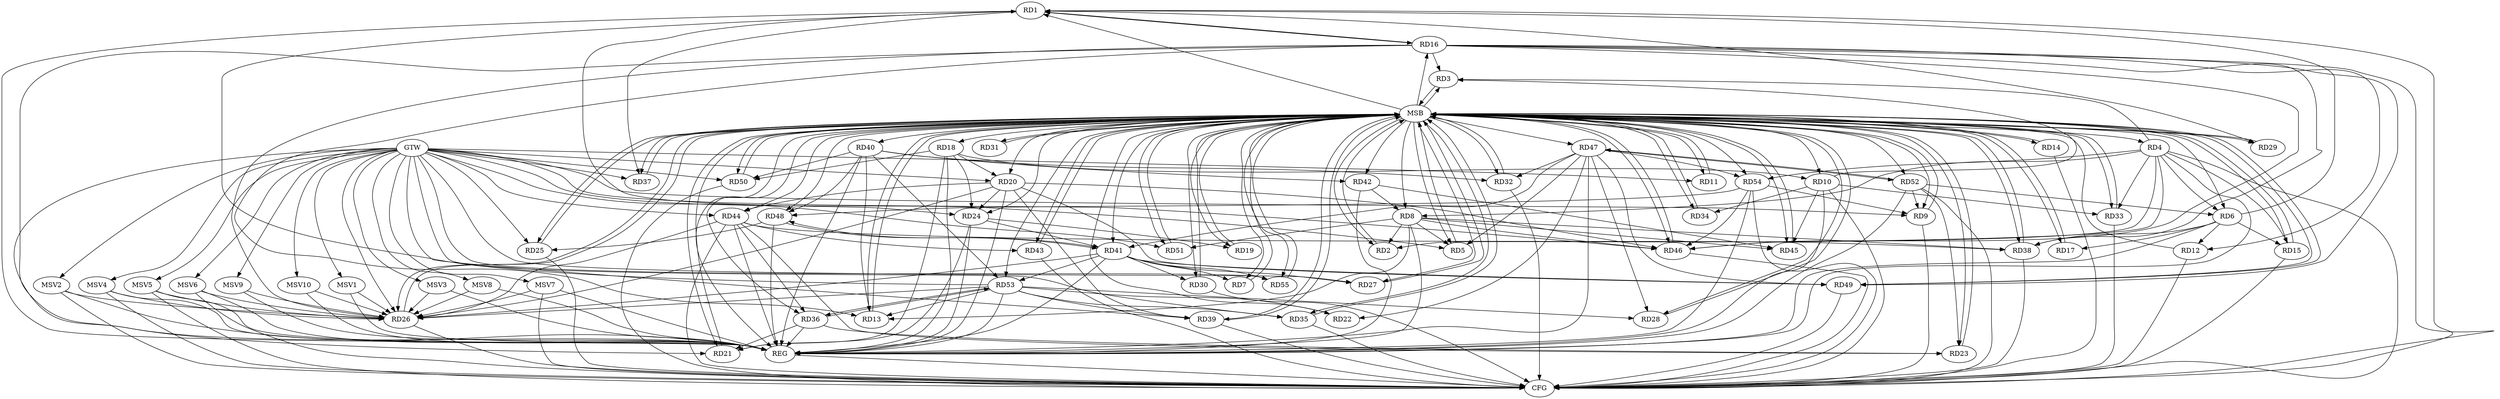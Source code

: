 strict digraph G {
  RD1 [ label="RD1" ];
  RD2 [ label="RD2" ];
  RD3 [ label="RD3" ];
  RD4 [ label="RD4" ];
  RD5 [ label="RD5" ];
  RD6 [ label="RD6" ];
  RD7 [ label="RD7" ];
  RD8 [ label="RD8" ];
  RD9 [ label="RD9" ];
  RD10 [ label="RD10" ];
  RD11 [ label="RD11" ];
  RD12 [ label="RD12" ];
  RD13 [ label="RD13" ];
  RD14 [ label="RD14" ];
  RD15 [ label="RD15" ];
  RD16 [ label="RD16" ];
  RD17 [ label="RD17" ];
  RD18 [ label="RD18" ];
  RD19 [ label="RD19" ];
  RD20 [ label="RD20" ];
  RD21 [ label="RD21" ];
  RD22 [ label="RD22" ];
  RD23 [ label="RD23" ];
  RD24 [ label="RD24" ];
  RD25 [ label="RD25" ];
  RD26 [ label="RD26" ];
  RD27 [ label="RD27" ];
  RD28 [ label="RD28" ];
  RD29 [ label="RD29" ];
  RD30 [ label="RD30" ];
  RD31 [ label="RD31" ];
  RD32 [ label="RD32" ];
  RD33 [ label="RD33" ];
  RD34 [ label="RD34" ];
  RD35 [ label="RD35" ];
  RD36 [ label="RD36" ];
  RD37 [ label="RD37" ];
  RD38 [ label="RD38" ];
  RD39 [ label="RD39" ];
  RD40 [ label="RD40" ];
  RD41 [ label="RD41" ];
  RD42 [ label="RD42" ];
  RD43 [ label="RD43" ];
  RD44 [ label="RD44" ];
  RD45 [ label="RD45" ];
  RD46 [ label="RD46" ];
  RD47 [ label="RD47" ];
  RD48 [ label="RD48" ];
  RD49 [ label="RD49" ];
  RD50 [ label="RD50" ];
  RD51 [ label="RD51" ];
  RD52 [ label="RD52" ];
  RD53 [ label="RD53" ];
  RD54 [ label="RD54" ];
  RD55 [ label="RD55" ];
  GTW [ label="GTW" ];
  REG [ label="REG" ];
  MSB [ label="MSB" ];
  CFG [ label="CFG" ];
  MSV1 [ label="MSV1" ];
  MSV2 [ label="MSV2" ];
  MSV3 [ label="MSV3" ];
  MSV4 [ label="MSV4" ];
  MSV5 [ label="MSV5" ];
  MSV6 [ label="MSV6" ];
  MSV7 [ label="MSV7" ];
  MSV8 [ label="MSV8" ];
  MSV9 [ label="MSV9" ];
  MSV10 [ label="MSV10" ];
  RD6 -> RD1;
  RD1 -> RD16;
  RD16 -> RD1;
  RD1 -> RD24;
  RD1 -> RD29;
  RD1 -> RD37;
  RD53 -> RD1;
  RD4 -> RD2;
  RD8 -> RD2;
  RD4 -> RD3;
  RD10 -> RD3;
  RD16 -> RD3;
  RD4 -> RD6;
  RD4 -> RD8;
  RD4 -> RD15;
  RD4 -> RD33;
  RD4 -> RD46;
  RD4 -> RD54;
  RD8 -> RD5;
  RD47 -> RD5;
  RD6 -> RD12;
  RD6 -> RD15;
  RD6 -> RD17;
  RD6 -> RD38;
  RD52 -> RD6;
  RD41 -> RD7;
  RD8 -> RD13;
  RD8 -> RD38;
  RD42 -> RD8;
  RD8 -> RD45;
  RD8 -> RD46;
  RD8 -> RD51;
  RD52 -> RD9;
  RD54 -> RD9;
  RD18 -> RD10;
  RD10 -> RD33;
  RD10 -> RD34;
  RD10 -> RD45;
  RD16 -> RD12;
  RD16 -> RD13;
  RD40 -> RD13;
  RD53 -> RD13;
  RD16 -> RD26;
  RD16 -> RD38;
  RD16 -> RD46;
  RD16 -> RD49;
  RD18 -> RD20;
  RD18 -> RD21;
  RD18 -> RD24;
  RD18 -> RD50;
  RD24 -> RD19;
  RD20 -> RD24;
  RD20 -> RD26;
  RD20 -> RD39;
  RD20 -> RD44;
  RD20 -> RD46;
  RD20 -> RD49;
  RD24 -> RD21;
  RD36 -> RD21;
  RD47 -> RD22;
  RD53 -> RD22;
  RD36 -> RD23;
  RD44 -> RD23;
  RD52 -> RD23;
  RD24 -> RD41;
  RD48 -> RD25;
  RD41 -> RD26;
  RD44 -> RD26;
  RD53 -> RD26;
  RD41 -> RD27;
  RD47 -> RD28;
  RD53 -> RD28;
  RD41 -> RD30;
  RD40 -> RD32;
  RD47 -> RD32;
  RD53 -> RD35;
  RD44 -> RD36;
  RD36 -> RD53;
  RD53 -> RD36;
  RD44 -> RD38;
  RD53 -> RD39;
  RD40 -> RD42;
  RD40 -> RD48;
  RD40 -> RD50;
  RD40 -> RD53;
  RD47 -> RD41;
  RD41 -> RD48;
  RD48 -> RD41;
  RD41 -> RD49;
  RD41 -> RD53;
  RD41 -> RD55;
  RD42 -> RD45;
  RD44 -> RD43;
  RD54 -> RD46;
  RD47 -> RD49;
  RD47 -> RD52;
  RD52 -> RD47;
  RD47 -> RD54;
  RD54 -> RD48;
  GTW -> RD21;
  GTW -> RD11;
  GTW -> RD27;
  GTW -> RD25;
  GTW -> RD5;
  GTW -> RD9;
  GTW -> RD55;
  GTW -> RD44;
  GTW -> RD51;
  GTW -> RD39;
  GTW -> RD35;
  GTW -> RD20;
  GTW -> RD46;
  GTW -> RD50;
  GTW -> RD37;
  GTW -> RD26;
  RD1 -> REG;
  RD4 -> REG;
  RD6 -> REG;
  RD8 -> REG;
  RD10 -> REG;
  RD16 -> REG;
  RD18 -> REG;
  RD20 -> REG;
  RD24 -> REG;
  RD36 -> REG;
  RD40 -> REG;
  RD41 -> REG;
  RD42 -> REG;
  RD44 -> REG;
  RD47 -> REG;
  RD48 -> REG;
  RD52 -> REG;
  RD53 -> REG;
  RD54 -> REG;
  RD2 -> MSB;
  MSB -> RD7;
  MSB -> RD16;
  MSB -> RD18;
  MSB -> RD39;
  MSB -> RD51;
  MSB -> REG;
  RD3 -> MSB;
  MSB -> RD1;
  MSB -> RD6;
  MSB -> RD15;
  MSB -> RD21;
  MSB -> RD29;
  MSB -> RD45;
  MSB -> RD48;
  MSB -> RD50;
  RD5 -> MSB;
  MSB -> RD33;
  RD7 -> MSB;
  MSB -> RD3;
  MSB -> RD10;
  MSB -> RD49;
  RD9 -> MSB;
  MSB -> RD13;
  MSB -> RD26;
  MSB -> RD32;
  MSB -> RD38;
  RD11 -> MSB;
  MSB -> RD8;
  RD12 -> MSB;
  MSB -> RD2;
  MSB -> RD30;
  MSB -> RD36;
  MSB -> RD55;
  RD13 -> MSB;
  MSB -> RD11;
  MSB -> RD14;
  MSB -> RD23;
  MSB -> RD37;
  MSB -> RD46;
  RD14 -> MSB;
  MSB -> RD4;
  MSB -> RD5;
  MSB -> RD41;
  RD15 -> MSB;
  MSB -> RD19;
  MSB -> RD25;
  MSB -> RD27;
  MSB -> RD43;
  RD17 -> MSB;
  MSB -> RD52;
  RD19 -> MSB;
  RD21 -> MSB;
  MSB -> RD42;
  MSB -> RD54;
  RD22 -> MSB;
  MSB -> RD17;
  MSB -> RD28;
  MSB -> RD31;
  RD23 -> MSB;
  MSB -> RD44;
  RD25 -> MSB;
  MSB -> RD47;
  RD26 -> MSB;
  MSB -> RD24;
  RD27 -> MSB;
  RD28 -> MSB;
  RD29 -> MSB;
  RD30 -> MSB;
  MSB -> RD20;
  RD31 -> MSB;
  MSB -> RD9;
  MSB -> RD53;
  RD32 -> MSB;
  MSB -> RD35;
  MSB -> RD40;
  RD33 -> MSB;
  RD34 -> MSB;
  RD35 -> MSB;
  RD37 -> MSB;
  RD38 -> MSB;
  RD39 -> MSB;
  RD43 -> MSB;
  MSB -> RD34;
  RD45 -> MSB;
  RD46 -> MSB;
  RD49 -> MSB;
  RD50 -> MSB;
  RD51 -> MSB;
  RD55 -> MSB;
  RD12 -> CFG;
  RD44 -> CFG;
  RD10 -> CFG;
  RD54 -> CFG;
  RD25 -> CFG;
  RD50 -> CFG;
  RD43 -> CFG;
  RD46 -> CFG;
  RD4 -> CFG;
  RD49 -> CFG;
  RD26 -> CFG;
  RD30 -> CFG;
  RD9 -> CFG;
  RD35 -> CFG;
  RD1 -> CFG;
  RD38 -> CFG;
  RD52 -> CFG;
  RD39 -> CFG;
  RD32 -> CFG;
  RD14 -> CFG;
  RD33 -> CFG;
  RD15 -> CFG;
  RD16 -> CFG;
  REG -> CFG;
  MSV1 -> RD26;
  MSV2 -> RD26;
  MSV3 -> RD26;
  MSV4 -> RD26;
  MSV5 -> RD26;
  GTW -> MSV1;
  MSV1 -> REG;
  GTW -> MSV2;
  MSV2 -> REG;
  MSV2 -> CFG;
  GTW -> MSV3;
  MSV3 -> REG;
  GTW -> MSV4;
  MSV4 -> REG;
  MSV4 -> CFG;
  GTW -> MSV5;
  MSV5 -> REG;
  MSV5 -> CFG;
  MSV6 -> RD26;
  GTW -> MSV6;
  MSV6 -> REG;
  MSV6 -> CFG;
  MSV7 -> RD26;
  GTW -> MSV7;
  MSV7 -> REG;
  MSV7 -> CFG;
  MSV8 -> RD26;
  MSV9 -> RD26;
  MSV10 -> RD26;
  GTW -> MSV8;
  MSV8 -> REG;
  GTW -> MSV9;
  MSV9 -> REG;
  GTW -> MSV10;
  MSV10 -> REG;
}
